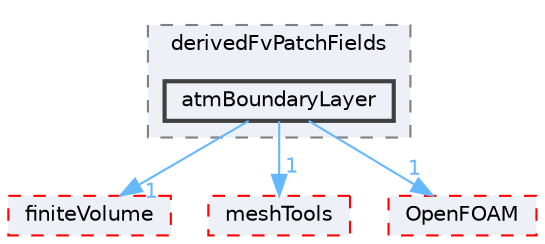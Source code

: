 digraph "src/atmosphericModels/derivedFvPatchFields/atmBoundaryLayer"
{
 // LATEX_PDF_SIZE
  bgcolor="transparent";
  edge [fontname=Helvetica,fontsize=10,labelfontname=Helvetica,labelfontsize=10];
  node [fontname=Helvetica,fontsize=10,shape=box,height=0.2,width=0.4];
  compound=true
  subgraph clusterdir_e580a0489938542e853307e9226a419e {
    graph [ bgcolor="#edf0f7", pencolor="grey50", label="derivedFvPatchFields", fontname=Helvetica,fontsize=10 style="filled,dashed", URL="dir_e580a0489938542e853307e9226a419e.html",tooltip=""]
  dir_0b277ca639d856e9f7b52700d279e3ef [label="atmBoundaryLayer", fillcolor="#edf0f7", color="grey25", style="filled,bold", URL="dir_0b277ca639d856e9f7b52700d279e3ef.html",tooltip=""];
  }
  dir_9bd15774b555cf7259a6fa18f99fe99b [label="finiteVolume", fillcolor="#edf0f7", color="red", style="filled,dashed", URL="dir_9bd15774b555cf7259a6fa18f99fe99b.html",tooltip=""];
  dir_ae30ad0bef50cf391b24c614251bb9fd [label="meshTools", fillcolor="#edf0f7", color="red", style="filled,dashed", URL="dir_ae30ad0bef50cf391b24c614251bb9fd.html",tooltip=""];
  dir_c5473ff19b20e6ec4dfe5c310b3778a8 [label="OpenFOAM", fillcolor="#edf0f7", color="red", style="filled,dashed", URL="dir_c5473ff19b20e6ec4dfe5c310b3778a8.html",tooltip=""];
  dir_0b277ca639d856e9f7b52700d279e3ef->dir_9bd15774b555cf7259a6fa18f99fe99b [headlabel="1", labeldistance=1.5 headhref="dir_000141_001387.html" href="dir_000141_001387.html" color="steelblue1" fontcolor="steelblue1"];
  dir_0b277ca639d856e9f7b52700d279e3ef->dir_ae30ad0bef50cf391b24c614251bb9fd [headlabel="1", labeldistance=1.5 headhref="dir_000141_002382.html" href="dir_000141_002382.html" color="steelblue1" fontcolor="steelblue1"];
  dir_0b277ca639d856e9f7b52700d279e3ef->dir_c5473ff19b20e6ec4dfe5c310b3778a8 [headlabel="1", labeldistance=1.5 headhref="dir_000141_002695.html" href="dir_000141_002695.html" color="steelblue1" fontcolor="steelblue1"];
}
